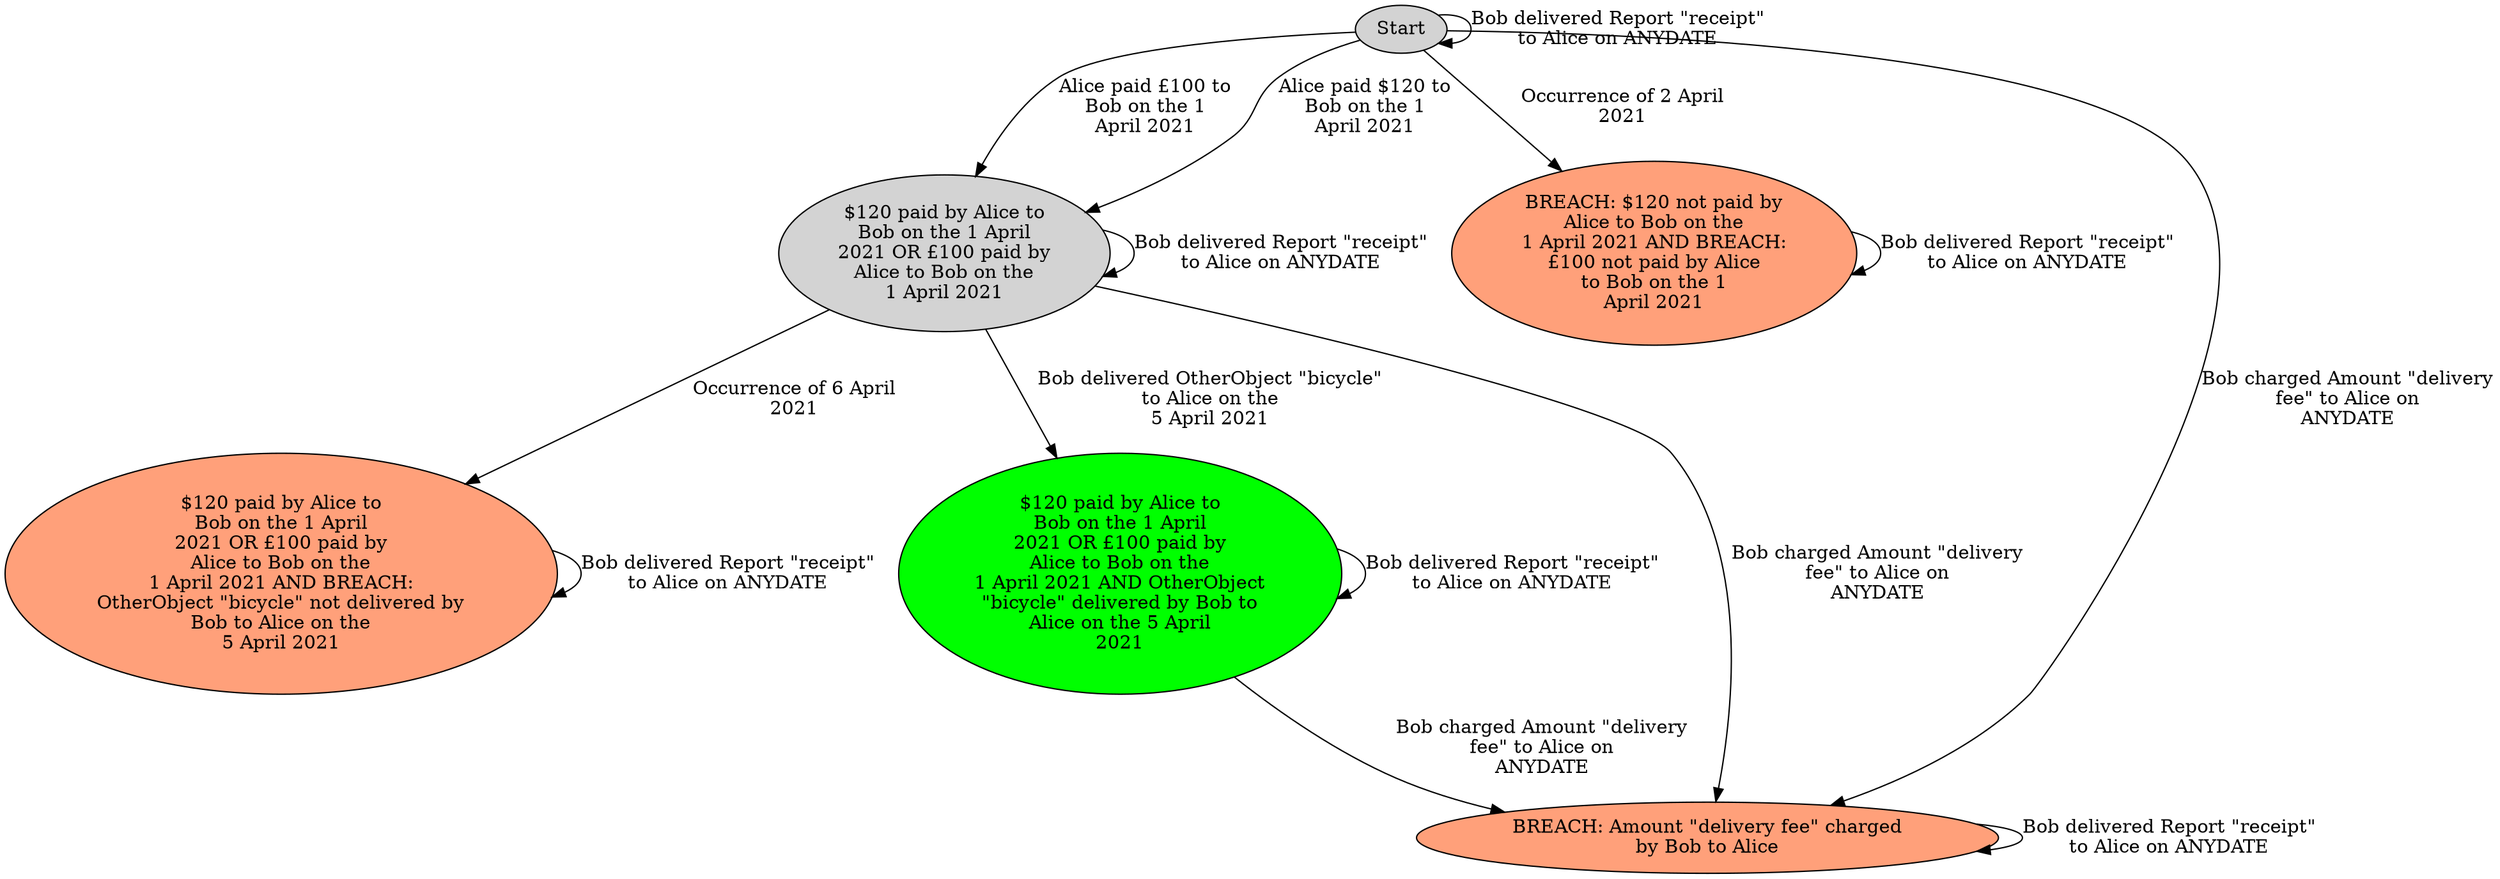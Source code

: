 digraph {
    1 [label="$120 paid by Alice to\nBob on the 1 April\n2021 OR £100 paid by\nAlice to Bob on the\n1 April 2021"
      ,fillcolor=lightgray
      ,style=filled];
    2 [label="$120 paid by Alice to\nBob on the 1 April\n2021 OR £100 paid by\nAlice to Bob on the\n1 April 2021 AND BREACH:\nOtherObject \"bicycle\" not delivered by\nBob to Alice on the\n5 April 2021"
      ,fillcolor=lightsalmon
      ,style=filled];
    3 [label="$120 paid by Alice to\nBob on the 1 April\n2021 OR £100 paid by\nAlice to Bob on the\n1 April 2021 AND OtherObject\n\"bicycle\" delivered by Bob to\nAlice on the 5 April\n2021"
      ,fillcolor=green
      ,style=filled];
    4 [label="BREACH: $120 not paid by\nAlice to Bob on the\n1 April 2021 AND BREACH:\n£100 not paid by Alice\nto Bob on the 1\nApril 2021"
      ,fillcolor=lightsalmon
      ,style=filled];
    5 [label="BREACH: Amount \"delivery fee\" charged\nby Bob to Alice"
      ,fillcolor=lightsalmon
      ,style=filled];
    6 [label=Start
      ,fillcolor=lightgray
      ,style=filled];
    1 -> 1 [label="Bob delivered Report \"receipt\"\nto Alice on ANYDATE"];
    1 -> 2 [label="Occurrence of 6 April\n2021"];
    1 -> 3 [label="Bob delivered OtherObject \"bicycle\"\nto Alice on the\n5 April 2021"];
    1 -> 5 [label="Bob charged Amount \"delivery\nfee\" to Alice on\nANYDATE"];
    2 -> 2 [label="Bob delivered Report \"receipt\"\nto Alice on ANYDATE"];
    3 -> 3 [label="Bob delivered Report \"receipt\"\nto Alice on ANYDATE"];
    3 -> 5 [label="Bob charged Amount \"delivery\nfee\" to Alice on\nANYDATE"];
    4 -> 4 [label="Bob delivered Report \"receipt\"\nto Alice on ANYDATE"];
    5 -> 5 [label="Bob delivered Report \"receipt\"\nto Alice on ANYDATE"];
    6 -> 1 [label="Alice paid £100 to\nBob on the 1\nApril 2021"];
    6 -> 1 [label="Alice paid $120 to\nBob on the 1\nApril 2021"];
    6 -> 4 [label="Occurrence of 2 April\n2021"];
    6 -> 5 [label="Bob charged Amount \"delivery\nfee\" to Alice on\nANYDATE"];
    6 -> 6 [label="Bob delivered Report \"receipt\"\nto Alice on ANYDATE"];
}